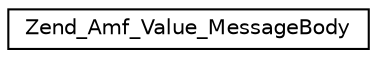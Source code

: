 digraph G
{
  edge [fontname="Helvetica",fontsize="10",labelfontname="Helvetica",labelfontsize="10"];
  node [fontname="Helvetica",fontsize="10",shape=record];
  rankdir="LR";
  Node1 [label="Zend_Amf_Value_MessageBody",height=0.2,width=0.4,color="black", fillcolor="white", style="filled",URL="$class_zend___amf___value___message_body.html"];
}
